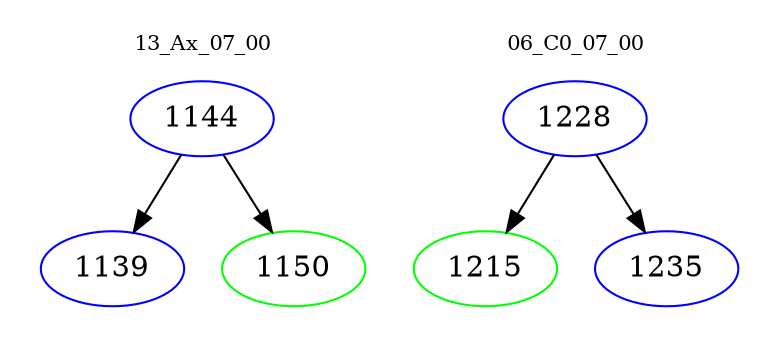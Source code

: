 digraph{
subgraph cluster_0 {
color = white
label = "13_Ax_07_00";
fontsize=10;
T0_1144 [label="1144", color="blue"]
T0_1144 -> T0_1139 [color="black"]
T0_1139 [label="1139", color="blue"]
T0_1144 -> T0_1150 [color="black"]
T0_1150 [label="1150", color="green"]
}
subgraph cluster_1 {
color = white
label = "06_C0_07_00";
fontsize=10;
T1_1228 [label="1228", color="blue"]
T1_1228 -> T1_1215 [color="black"]
T1_1215 [label="1215", color="green"]
T1_1228 -> T1_1235 [color="black"]
T1_1235 [label="1235", color="blue"]
}
}
